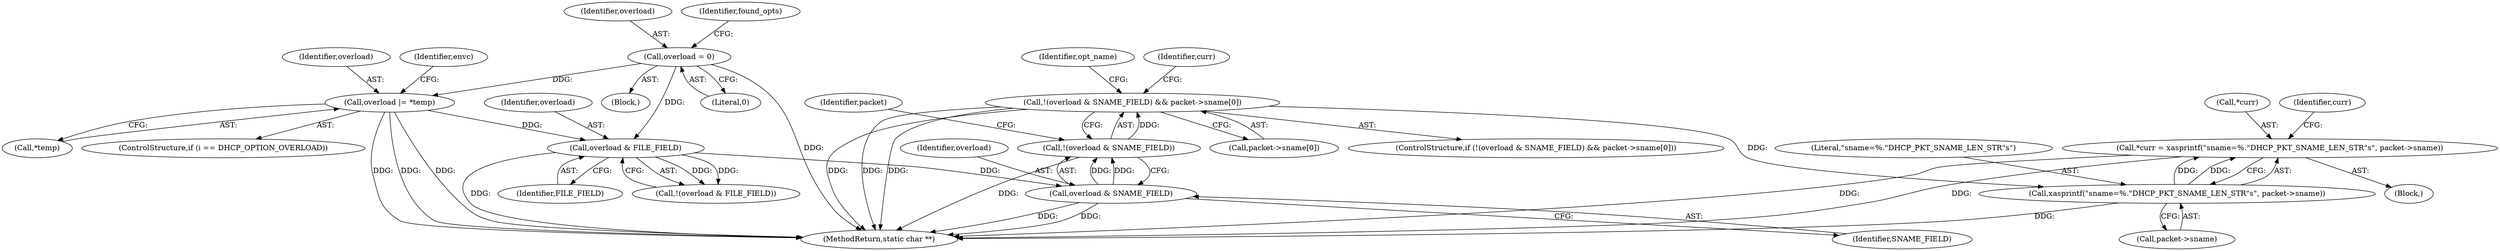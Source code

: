 digraph "0_busybox_74d9f1ba37010face4bd1449df4d60dd84450b06_0@API" {
"1000289" [label="(Call,*curr = xasprintf(\"sname=%.\"DHCP_PKT_SNAME_LEN_STR\"s\", packet->sname))"];
"1000292" [label="(Call,xasprintf(\"sname=%.\"DHCP_PKT_SNAME_LEN_STR\"s\", packet->sname))"];
"1000278" [label="(Call,!(overload & SNAME_FIELD) && packet->sname[0])"];
"1000279" [label="(Call,!(overload & SNAME_FIELD))"];
"1000280" [label="(Call,overload & SNAME_FIELD)"];
"1000256" [label="(Call,overload & FILE_FIELD)"];
"1000125" [label="(Call,overload = 0)"];
"1000162" [label="(Call,overload |= *temp)"];
"1000281" [label="(Identifier,overload)"];
"1000258" [label="(Identifier,FILE_FIELD)"];
"1000292" [label="(Call,xasprintf(\"sname=%.\"DHCP_PKT_SNAME_LEN_STR\"s\", packet->sname))"];
"1000282" [label="(Identifier,SNAME_FIELD)"];
"1000127" [label="(Literal,0)"];
"1000174" [label="(Identifier,envc)"];
"1000158" [label="(ControlStructure,if (i == DHCP_OPTION_OVERLOAD))"];
"1000255" [label="(Call,!(overload & FILE_FIELD))"];
"1000126" [label="(Identifier,overload)"];
"1000291" [label="(Identifier,curr)"];
"1000285" [label="(Identifier,packet)"];
"1000125" [label="(Call,overload = 0)"];
"1000289" [label="(Call,*curr = xasprintf(\"sname=%.\"DHCP_PKT_SNAME_LEN_STR\"s\", packet->sname))"];
"1000257" [label="(Identifier,overload)"];
"1000302" [label="(Identifier,opt_name)"];
"1000470" [label="(MethodReturn,static char **)"];
"1000300" [label="(Identifier,curr)"];
"1000117" [label="(Block,)"];
"1000162" [label="(Call,overload |= *temp)"];
"1000283" [label="(Call,packet->sname[0])"];
"1000290" [label="(Call,*curr)"];
"1000294" [label="(Call,packet->sname)"];
"1000278" [label="(Call,!(overload & SNAME_FIELD) && packet->sname[0])"];
"1000164" [label="(Call,*temp)"];
"1000256" [label="(Call,overload & FILE_FIELD)"];
"1000163" [label="(Identifier,overload)"];
"1000288" [label="(Block,)"];
"1000279" [label="(Call,!(overload & SNAME_FIELD))"];
"1000280" [label="(Call,overload & SNAME_FIELD)"];
"1000130" [label="(Identifier,found_opts)"];
"1000293" [label="(Literal,\"sname=%.\"DHCP_PKT_SNAME_LEN_STR\"s\")"];
"1000277" [label="(ControlStructure,if (!(overload & SNAME_FIELD) && packet->sname[0]))"];
"1000289" -> "1000288"  [label="AST: "];
"1000289" -> "1000292"  [label="CFG: "];
"1000290" -> "1000289"  [label="AST: "];
"1000292" -> "1000289"  [label="AST: "];
"1000300" -> "1000289"  [label="CFG: "];
"1000289" -> "1000470"  [label="DDG: "];
"1000289" -> "1000470"  [label="DDG: "];
"1000292" -> "1000289"  [label="DDG: "];
"1000292" -> "1000289"  [label="DDG: "];
"1000292" -> "1000294"  [label="CFG: "];
"1000293" -> "1000292"  [label="AST: "];
"1000294" -> "1000292"  [label="AST: "];
"1000292" -> "1000470"  [label="DDG: "];
"1000278" -> "1000292"  [label="DDG: "];
"1000278" -> "1000277"  [label="AST: "];
"1000278" -> "1000279"  [label="CFG: "];
"1000278" -> "1000283"  [label="CFG: "];
"1000279" -> "1000278"  [label="AST: "];
"1000283" -> "1000278"  [label="AST: "];
"1000291" -> "1000278"  [label="CFG: "];
"1000302" -> "1000278"  [label="CFG: "];
"1000278" -> "1000470"  [label="DDG: "];
"1000278" -> "1000470"  [label="DDG: "];
"1000278" -> "1000470"  [label="DDG: "];
"1000279" -> "1000278"  [label="DDG: "];
"1000279" -> "1000280"  [label="CFG: "];
"1000280" -> "1000279"  [label="AST: "];
"1000285" -> "1000279"  [label="CFG: "];
"1000279" -> "1000470"  [label="DDG: "];
"1000280" -> "1000279"  [label="DDG: "];
"1000280" -> "1000279"  [label="DDG: "];
"1000280" -> "1000282"  [label="CFG: "];
"1000281" -> "1000280"  [label="AST: "];
"1000282" -> "1000280"  [label="AST: "];
"1000280" -> "1000470"  [label="DDG: "];
"1000280" -> "1000470"  [label="DDG: "];
"1000256" -> "1000280"  [label="DDG: "];
"1000256" -> "1000255"  [label="AST: "];
"1000256" -> "1000258"  [label="CFG: "];
"1000257" -> "1000256"  [label="AST: "];
"1000258" -> "1000256"  [label="AST: "];
"1000255" -> "1000256"  [label="CFG: "];
"1000256" -> "1000470"  [label="DDG: "];
"1000256" -> "1000255"  [label="DDG: "];
"1000256" -> "1000255"  [label="DDG: "];
"1000125" -> "1000256"  [label="DDG: "];
"1000162" -> "1000256"  [label="DDG: "];
"1000125" -> "1000117"  [label="AST: "];
"1000125" -> "1000127"  [label="CFG: "];
"1000126" -> "1000125"  [label="AST: "];
"1000127" -> "1000125"  [label="AST: "];
"1000130" -> "1000125"  [label="CFG: "];
"1000125" -> "1000470"  [label="DDG: "];
"1000125" -> "1000162"  [label="DDG: "];
"1000162" -> "1000158"  [label="AST: "];
"1000162" -> "1000164"  [label="CFG: "];
"1000163" -> "1000162"  [label="AST: "];
"1000164" -> "1000162"  [label="AST: "];
"1000174" -> "1000162"  [label="CFG: "];
"1000162" -> "1000470"  [label="DDG: "];
"1000162" -> "1000470"  [label="DDG: "];
"1000162" -> "1000470"  [label="DDG: "];
}
